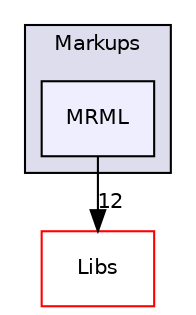 digraph "Modules/Loadable/Markups/MRML" {
  bgcolor=transparent;
  compound=true
  node [ fontsize="10", fontname="Helvetica"];
  edge [ labelfontsize="10", labelfontname="Helvetica"];
  subgraph clusterdir_1a96155338796d57dab45a56648f1a28 {
    graph [ bgcolor="#ddddee", pencolor="black", label="Markups" fontname="Helvetica", fontsize="10", URL="dir_1a96155338796d57dab45a56648f1a28.html"]
  dir_4f965ccb0ecb7ab49e9de9275cd5d581 [shape=box, label="MRML", style="filled", fillcolor="#eeeeff", pencolor="black", URL="dir_4f965ccb0ecb7ab49e9de9275cd5d581.html"];
  }
  dir_6e6cb9563333489fde7459b1f95e59a5 [shape=box label="Libs" color="red" URL="dir_6e6cb9563333489fde7459b1f95e59a5.html"];
  dir_4f965ccb0ecb7ab49e9de9275cd5d581->dir_6e6cb9563333489fde7459b1f95e59a5 [headlabel="12", labeldistance=1.5 headhref="dir_000070_000014.html"];
}

